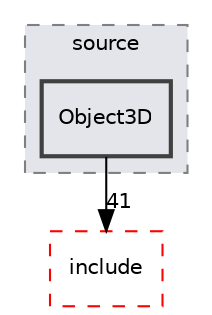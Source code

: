digraph "C:/__PR00F__/___developing___/projects/PGE/PGE/PURE/source/Object3D"
{
 // LATEX_PDF_SIZE
  edge [fontname="Helvetica",fontsize="10",labelfontname="Helvetica",labelfontsize="10"];
  node [fontname="Helvetica",fontsize="10",shape=record];
  compound=true
  subgraph clusterdir_5f281b470b6c7040189801da69c0cd0c {
    graph [ bgcolor="#e3e5eb", pencolor="grey50", style="filled,dashed,", label="source", fontname="Helvetica", fontsize="10", URL="dir_5f281b470b6c7040189801da69c0cd0c.html"]
  dir_790965c38b922ec0f944017ae196c626 [shape=box, label="Object3D", style="filled,bold,", fillcolor="#e3e5eb", color="grey25", URL="dir_790965c38b922ec0f944017ae196c626.html"];
  }
  dir_ccce2d9ae343f825e3dbbdb591871300 [shape=box, label="include", style="dashed,", fillcolor="#e3e5eb", color="red", URL="dir_ccce2d9ae343f825e3dbbdb591871300.html"];
  dir_790965c38b922ec0f944017ae196c626->dir_ccce2d9ae343f825e3dbbdb591871300 [headlabel="41", labeldistance=1.5 headhref="dir_000021_000010.html"];
}
